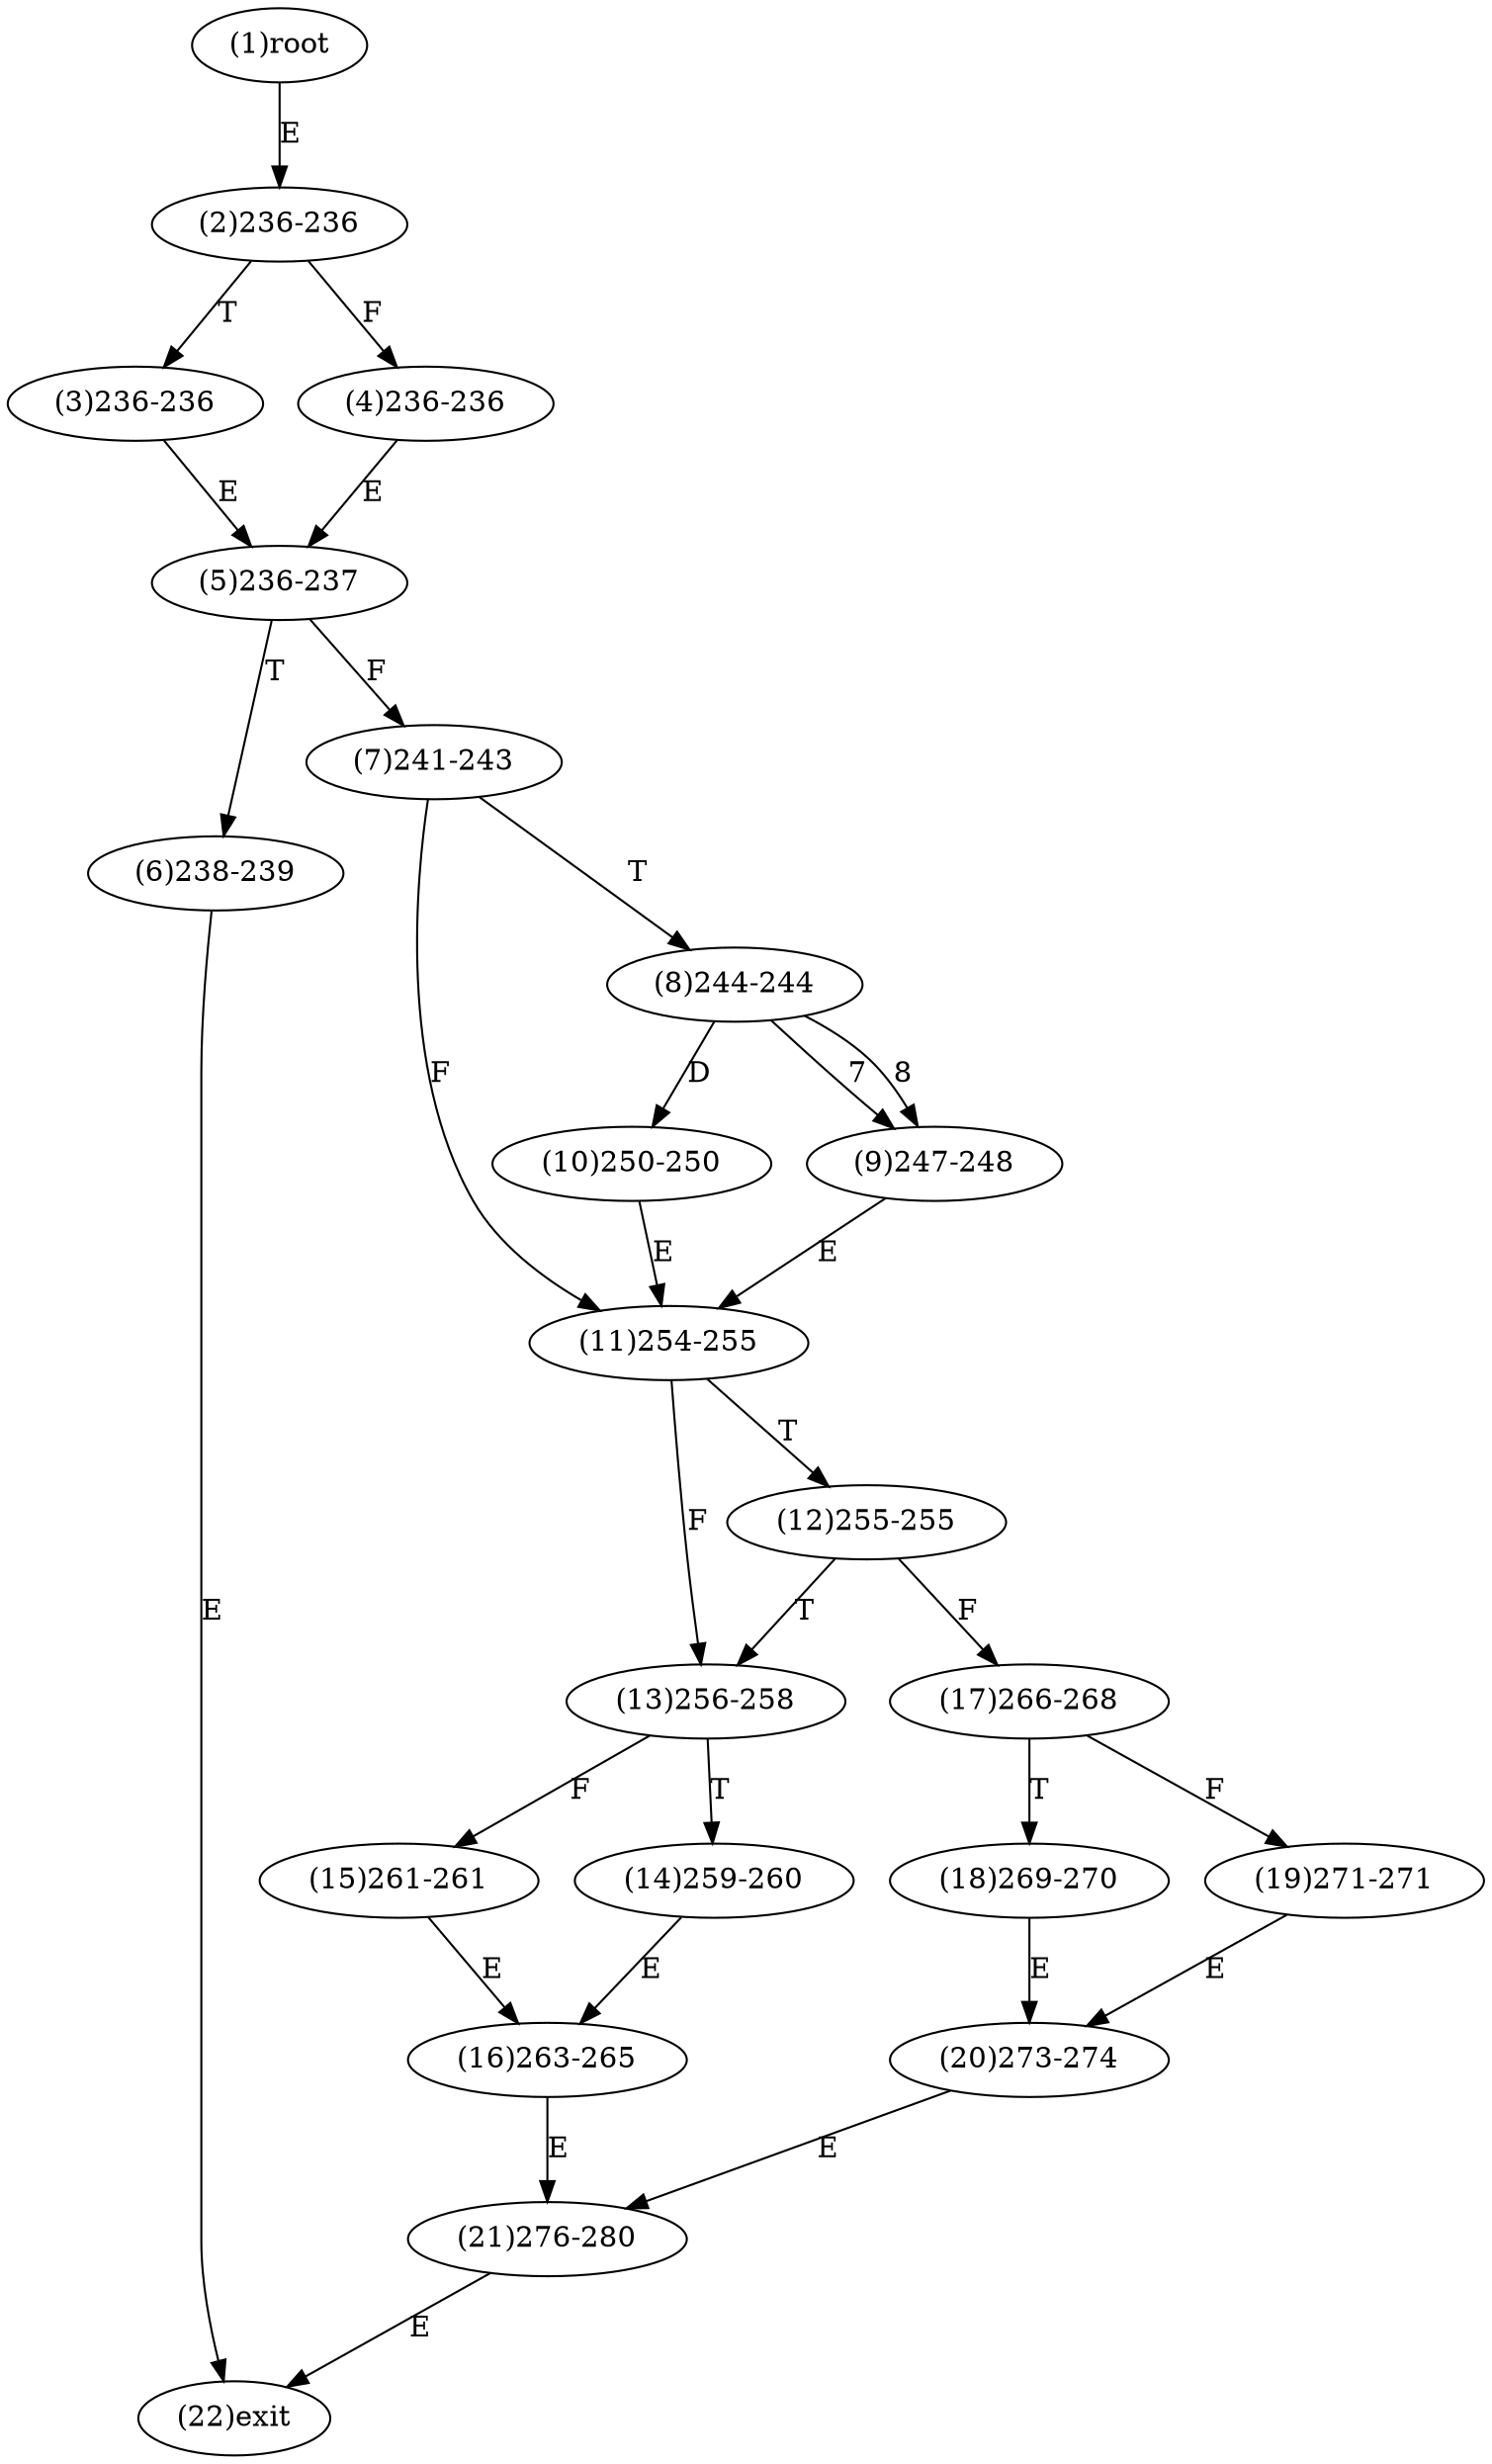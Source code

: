 digraph "" { 
1[ label="(1)root"];
2[ label="(2)236-236"];
3[ label="(3)236-236"];
4[ label="(4)236-236"];
5[ label="(5)236-237"];
6[ label="(6)238-239"];
7[ label="(7)241-243"];
8[ label="(8)244-244"];
9[ label="(9)247-248"];
10[ label="(10)250-250"];
11[ label="(11)254-255"];
12[ label="(12)255-255"];
13[ label="(13)256-258"];
14[ label="(14)259-260"];
15[ label="(15)261-261"];
17[ label="(17)266-268"];
16[ label="(16)263-265"];
19[ label="(19)271-271"];
18[ label="(18)269-270"];
21[ label="(21)276-280"];
20[ label="(20)273-274"];
22[ label="(22)exit"];
1->2[ label="E"];
2->4[ label="F"];
2->3[ label="T"];
3->5[ label="E"];
4->5[ label="E"];
5->7[ label="F"];
5->6[ label="T"];
6->22[ label="E"];
7->11[ label="F"];
7->8[ label="T"];
8->9[ label="7"];
8->9[ label="8"];
8->10[ label="D"];
9->11[ label="E"];
10->11[ label="E"];
11->13[ label="F"];
11->12[ label="T"];
12->17[ label="F"];
12->13[ label="T"];
13->15[ label="F"];
13->14[ label="T"];
14->16[ label="E"];
15->16[ label="E"];
16->21[ label="E"];
17->19[ label="F"];
17->18[ label="T"];
18->20[ label="E"];
19->20[ label="E"];
20->21[ label="E"];
21->22[ label="E"];
}